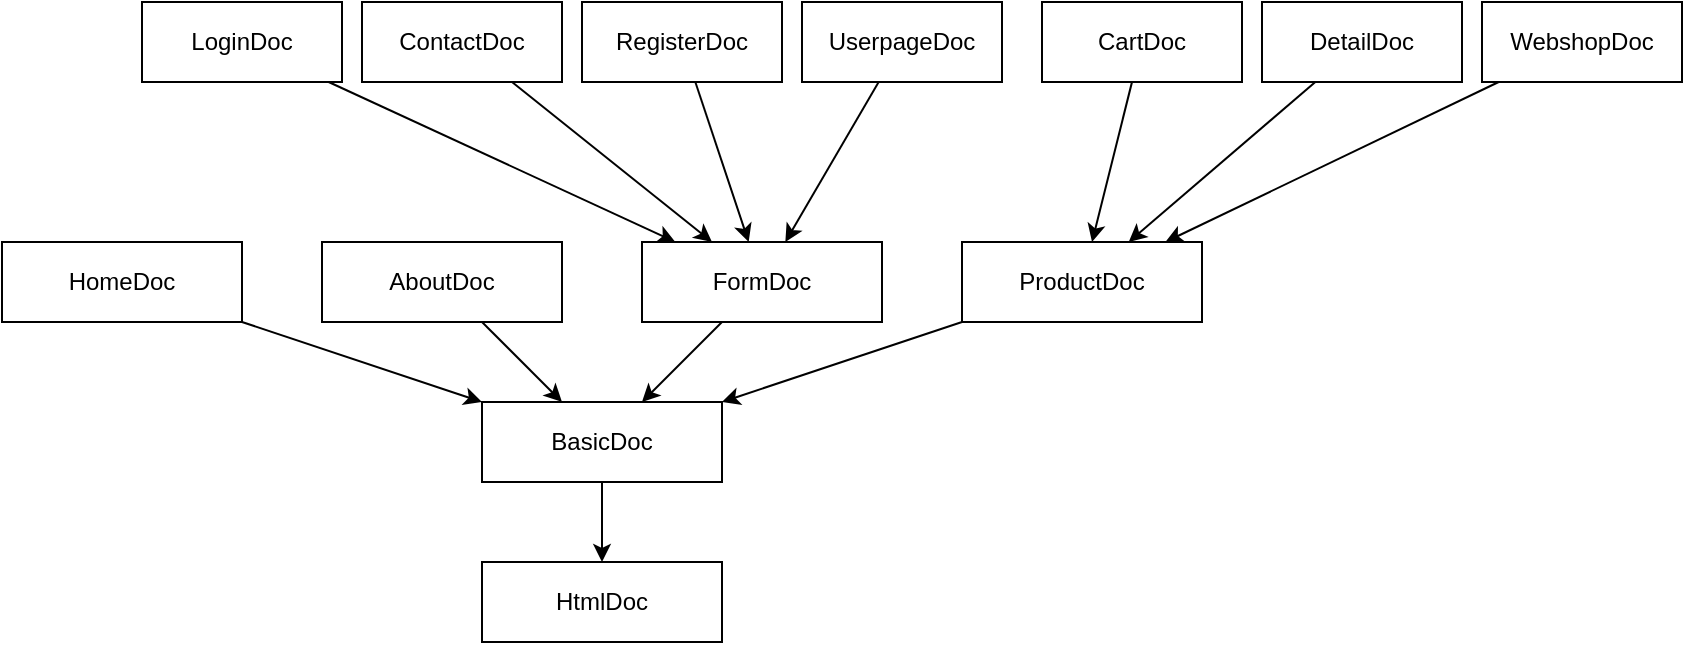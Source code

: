 <mxfile>
    <diagram id="zwhzx0fq_dn5bXMq_F6X" name="Page-1">
        <mxGraphModel dx="592" dy="790" grid="1" gridSize="10" guides="1" tooltips="1" connect="1" arrows="1" fold="1" page="1" pageScale="1" pageWidth="1169" pageHeight="827" math="0" shadow="0">
            <root>
                <mxCell id="0"/>
                <mxCell id="1" parent="0"/>
                <mxCell id="2" value="HtmlDoc" style="whiteSpace=wrap;html=1;" parent="1" vertex="1">
                    <mxGeometry x="480" y="480" width="120" height="40" as="geometry"/>
                </mxCell>
                <mxCell id="10" style="edgeStyle=none;html=1;exitX=0.5;exitY=1;exitDx=0;exitDy=0;entryX=0.5;entryY=0;entryDx=0;entryDy=0;" parent="1" source="3" target="2" edge="1">
                    <mxGeometry relative="1" as="geometry"/>
                </mxCell>
                <mxCell id="3" value="BasicDoc" style="whiteSpace=wrap;html=1;" parent="1" vertex="1">
                    <mxGeometry x="480" y="400" width="120" height="40" as="geometry"/>
                </mxCell>
                <mxCell id="18" style="edgeStyle=none;html=1;" parent="1" source="4" target="3" edge="1">
                    <mxGeometry relative="1" as="geometry"/>
                </mxCell>
                <mxCell id="4" value="AboutDoc" style="whiteSpace=wrap;html=1;" parent="1" vertex="1">
                    <mxGeometry x="400" y="320" width="120" height="40" as="geometry"/>
                </mxCell>
                <mxCell id="17" style="edgeStyle=none;html=1;" parent="1" source="5" target="3" edge="1">
                    <mxGeometry relative="1" as="geometry"/>
                </mxCell>
                <mxCell id="5" value="HomeDoc" style="whiteSpace=wrap;html=1;" parent="1" vertex="1">
                    <mxGeometry x="240" y="320" width="120" height="40" as="geometry"/>
                </mxCell>
                <mxCell id="19" style="edgeStyle=none;html=1;" parent="1" source="6" target="3" edge="1">
                    <mxGeometry relative="1" as="geometry"/>
                </mxCell>
                <mxCell id="6" value="FormDoc" style="whiteSpace=wrap;html=1;" parent="1" vertex="1">
                    <mxGeometry x="560" y="320" width="120" height="40" as="geometry"/>
                </mxCell>
                <mxCell id="20" style="edgeStyle=none;html=1;" parent="1" source="7" target="3" edge="1">
                    <mxGeometry relative="1" as="geometry"/>
                </mxCell>
                <mxCell id="7" value="ProductDoc" style="whiteSpace=wrap;html=1;" parent="1" vertex="1">
                    <mxGeometry x="720" y="320" width="120" height="40" as="geometry"/>
                </mxCell>
                <mxCell id="21" style="edgeStyle=none;html=1;" parent="1" source="8" target="6" edge="1">
                    <mxGeometry relative="1" as="geometry"/>
                </mxCell>
                <mxCell id="8" value="ContactDoc" style="whiteSpace=wrap;html=1;" parent="1" vertex="1">
                    <mxGeometry x="420" y="200" width="100" height="40" as="geometry"/>
                </mxCell>
                <mxCell id="22" style="edgeStyle=none;html=1;" parent="1" source="9" target="6" edge="1">
                    <mxGeometry relative="1" as="geometry"/>
                </mxCell>
                <mxCell id="9" value="LoginDoc" style="whiteSpace=wrap;html=1;" parent="1" vertex="1">
                    <mxGeometry x="310" y="200" width="100" height="40" as="geometry"/>
                </mxCell>
                <mxCell id="24" style="edgeStyle=none;html=1;" parent="1" source="23" target="6" edge="1">
                    <mxGeometry relative="1" as="geometry"/>
                </mxCell>
                <mxCell id="23" value="RegisterDoc" style="whiteSpace=wrap;html=1;" parent="1" vertex="1">
                    <mxGeometry x="530" y="200" width="100" height="40" as="geometry"/>
                </mxCell>
                <mxCell id="28" style="edgeStyle=none;html=1;" edge="1" parent="1" source="27" target="6">
                    <mxGeometry relative="1" as="geometry"/>
                </mxCell>
                <mxCell id="27" value="UserpageDoc" style="whiteSpace=wrap;html=1;" vertex="1" parent="1">
                    <mxGeometry x="640" y="200" width="100" height="40" as="geometry"/>
                </mxCell>
                <mxCell id="33" style="edgeStyle=none;html=1;" edge="1" parent="1" source="29" target="7">
                    <mxGeometry relative="1" as="geometry"/>
                </mxCell>
                <mxCell id="29" value="CartDoc" style="whiteSpace=wrap;html=1;" vertex="1" parent="1">
                    <mxGeometry x="760" y="200" width="100" height="40" as="geometry"/>
                </mxCell>
                <mxCell id="34" style="edgeStyle=none;html=1;" edge="1" parent="1" source="30" target="7">
                    <mxGeometry relative="1" as="geometry"/>
                </mxCell>
                <mxCell id="30" value="DetailDoc" style="whiteSpace=wrap;html=1;" vertex="1" parent="1">
                    <mxGeometry x="870" y="200" width="100" height="40" as="geometry"/>
                </mxCell>
                <mxCell id="35" style="edgeStyle=none;html=1;" edge="1" parent="1" source="31" target="7">
                    <mxGeometry relative="1" as="geometry"/>
                </mxCell>
                <mxCell id="31" value="WebshopDoc" style="whiteSpace=wrap;html=1;" vertex="1" parent="1">
                    <mxGeometry x="980" y="200" width="100" height="40" as="geometry"/>
                </mxCell>
            </root>
        </mxGraphModel>
    </diagram>
</mxfile>